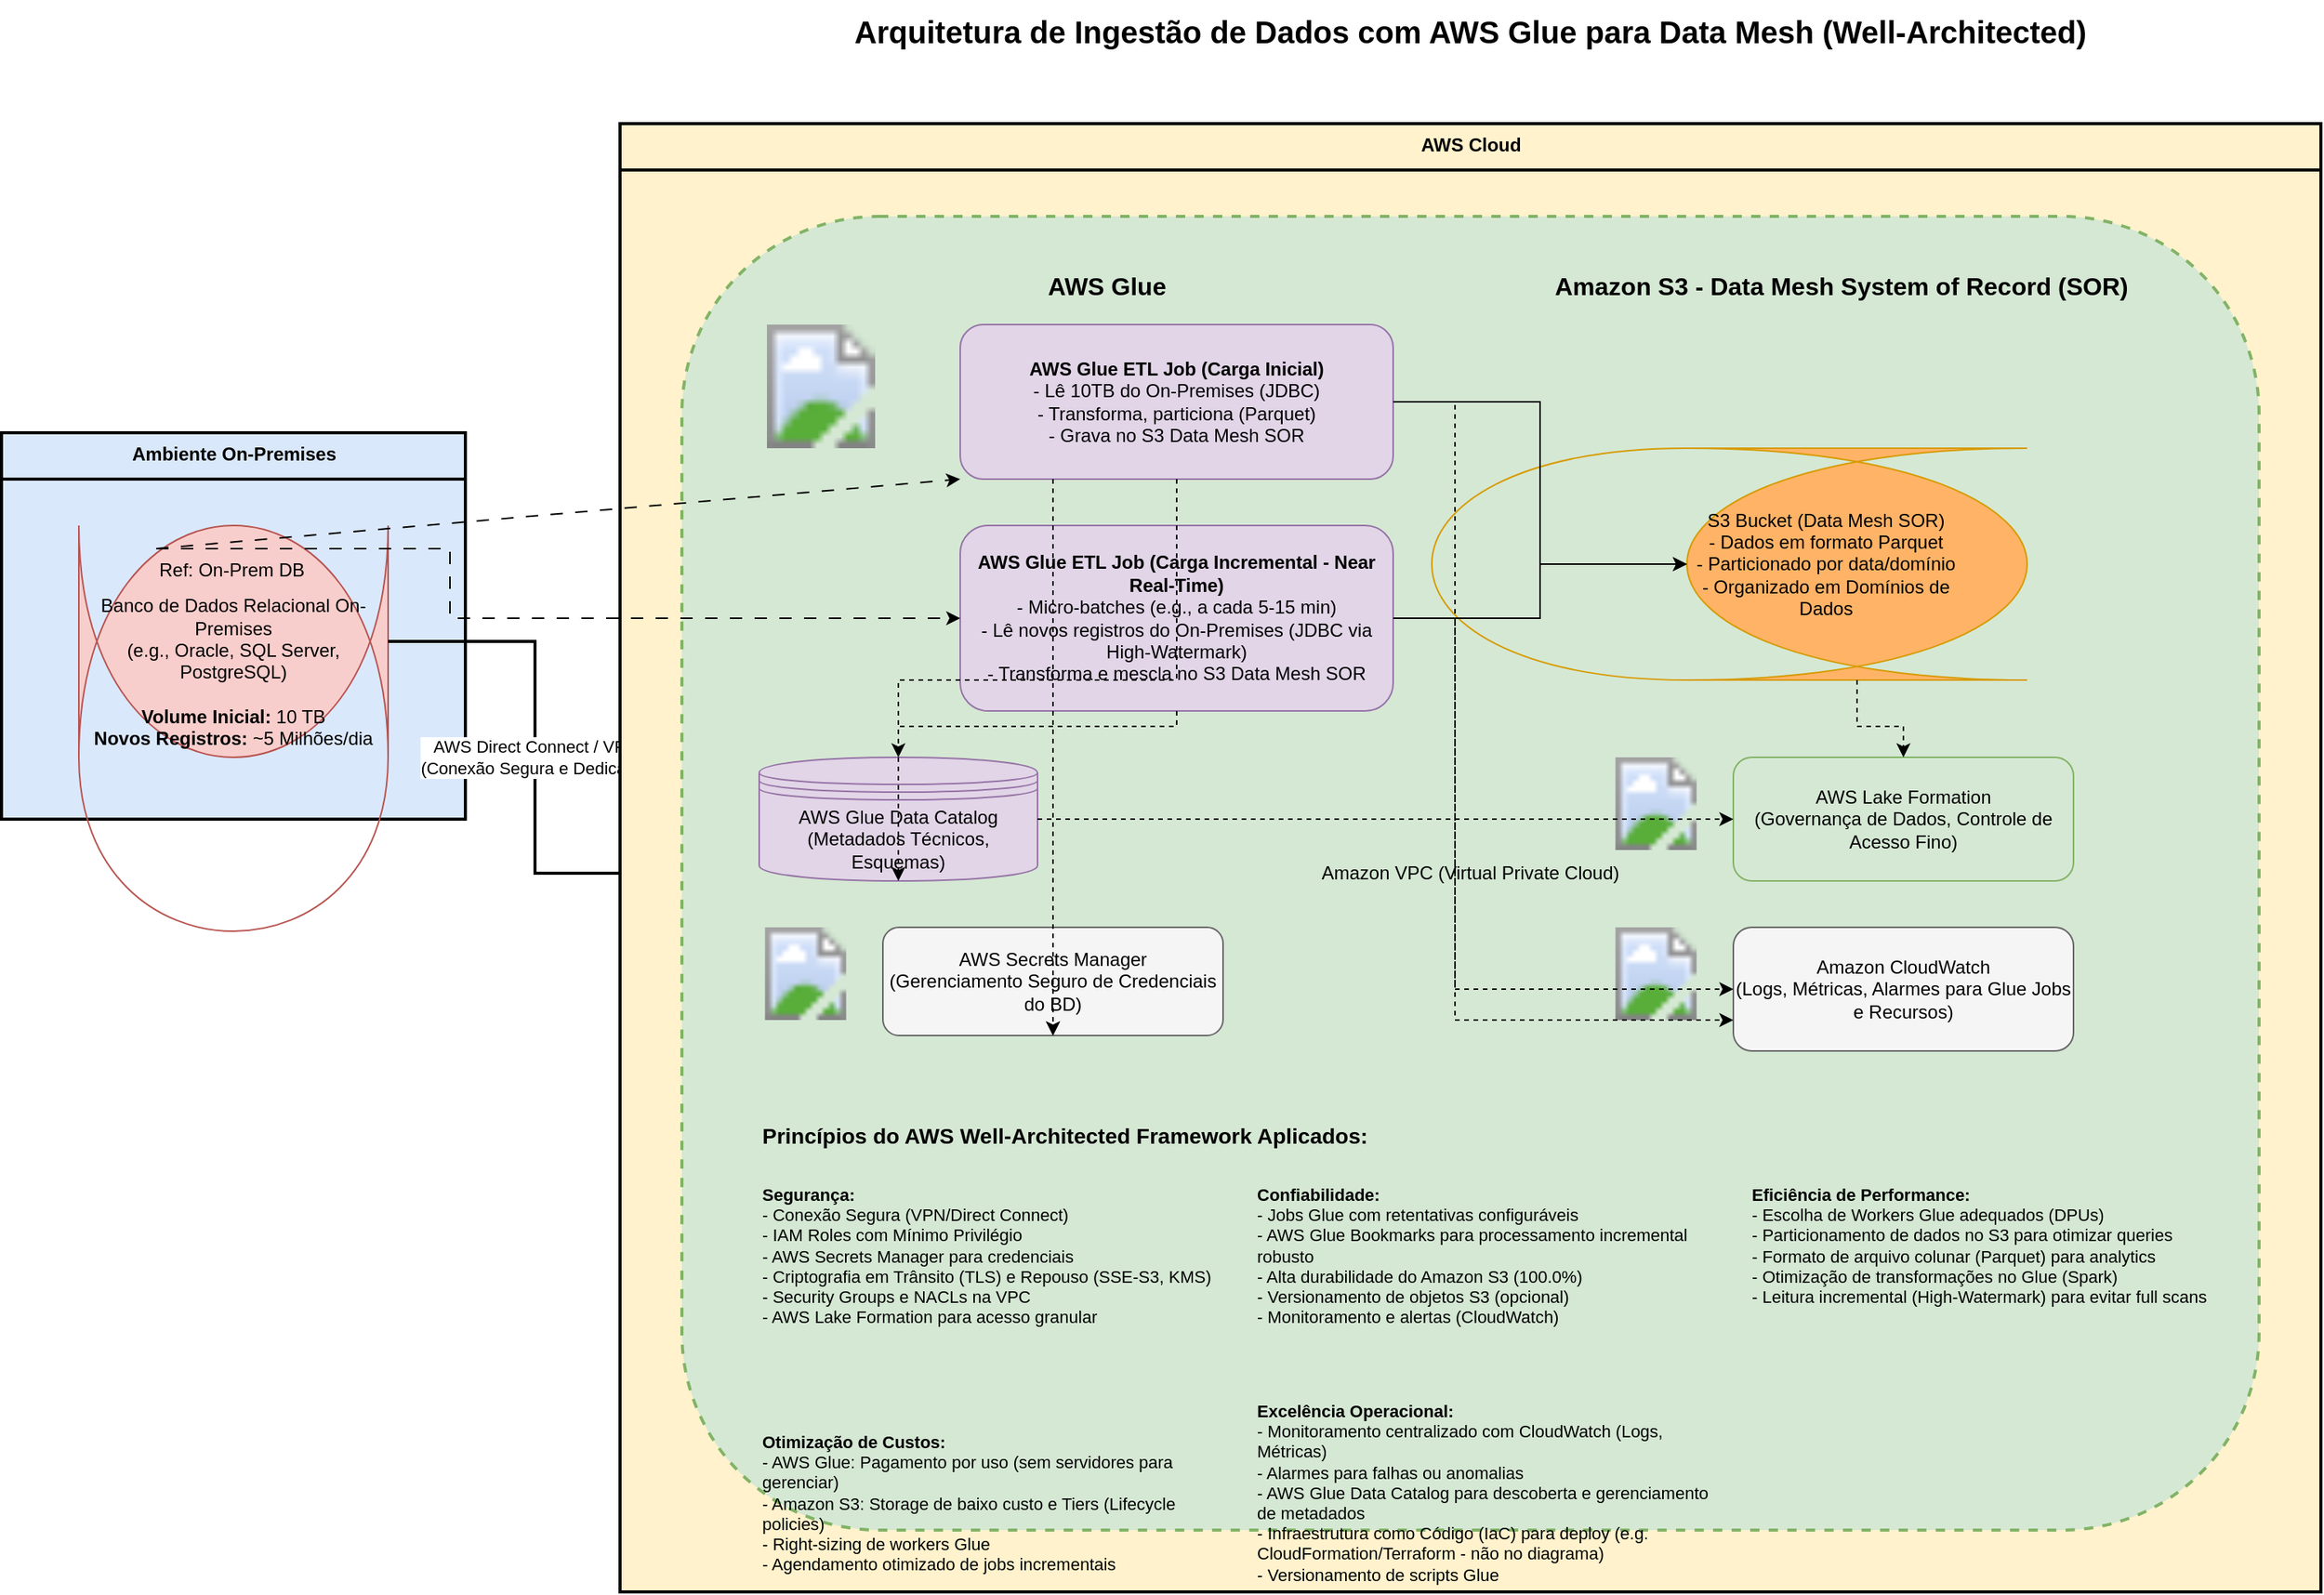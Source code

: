 <mxGraphModel dx="1800" dy="1200" grid="1" gridSize="10" guides="1" tooltips="1" connect="1" arrows="1" fold="1" page="1" pageScale="1" pageWidth="2000" pageHeight="1500" background="#ffffff">
  <root>
    <mxCell id="0"/>
    <mxCell id="1" parent="0"/>

    <mxCell id="title" value="Arquitetura de Ingestão de Dados com AWS Glue para Data Mesh (Well-Architected)" style="text;html=1;strokeColor=none;fillColor=none;align=center;verticalAlign=middle;whiteSpace=wrap;rounded=0;fontSize=20;fontStyle=1;" vertex="1" parent="1">
      <mxGeometry x="600" y="20" width="800" height="40" as="geometry"/>
    </mxCell>

    <mxCell id="onprem_zone" value="Ambiente On-Premises" style="swimlane;fontStyle=1;align=center;verticalAlign=top;childLayout=stackLayout;horizontal=1;startSize=30;horizontalStack=0;resizeParent=1;resizeParentMax=0;resizeLast=0;collapsible=1;marginBottom=0;html=1;strokeWidth=2;fillColor=#DAE8FC;swimlaneFillColor=#DAE8FC;" vertex="1" parent="1">
      <mxGeometry x="50" y="300" width="300" height="250" as="geometry"/>
    </mxCell>
    <mxCell id="onprem_db" value="Banco de Dados Relacional On-Premises&lt;br&gt;(e.g., Oracle, SQL Server, PostgreSQL)&lt;br&gt;&lt;br&gt;&lt;b&gt;Volume Inicial:&lt;/b&gt; 10 TB&lt;br&gt;&lt;b&gt;Novos Registros:&lt;/b&gt; ~5 Milhões/dia" style="shape=cylinder;whiteSpace=wrap;html=1;boundedLbl=1;backgroundOutline=1;size=15;fillColor=#F8CECC;strokeColor=#B85450;" vertex="1" parent="onprem_zone">
      <mxGeometry x="50" y="60" width="200" height="150" as="geometry"/>
    </mxCell>

    <mxCell id="connectivity_arrow" value="AWS Direct Connect / VPN&lt;br&gt;(Conexão Segura e Dedicada)" style="edgeStyle=orthogonalEdgeStyle;rounded=0;orthogonalLoop=1;jettySize=auto;html=1;entryX=0;entryY=0.5;strokeWidth=2;endArrow=classic;endFill=1;" edge="1" parent="1" source="onprem_db" target="aws_vpc">
      <mxGeometry relative="1" as="geometry">
        <mxPoint x="360" y="375" as="sourcePoint"/>
      </mxGeometry>
    </mxCell>

    <mxCell id="aws_cloud_boundary" value="AWS Cloud" style="swimlane;fontStyle=1;align=center;verticalAlign=top;startSize=30;collapsible=1;html=1;strokeWidth=2;fillColor=#FFF2CC;swimlaneFillColor=#FFF2CC;" vertex="1" parent="1">
      <mxGeometry x="450" y="100" width="1100" height="950" as="geometry">
        <mxRectangle x="450" y="100" width="120" height="30" as="alternateBounds"/>
      </mxGeometry>
    </mxCell>

    <mxCell id="aws_vpc" value="Amazon VPC (Virtual Private Cloud)" style="rounded=1;whiteSpace=wrap;html=1;fillColor=#D5E8D4;strokeColor=#82B366;dashed=1;strokeWidth=2;" vertex="1" parent="aws_cloud_boundary">
      <mxGeometry x="40" y="60" width="1020" height="850" as="geometry"/>
    </mxCell>

    <mxCell id="glue_service_label" value="AWS Glue" style="text;html=1;strokeColor=none;fillColor=none;align=center;verticalAlign=middle;whiteSpace=wrap;rounded=0;fontSize=16;fontStyle=1;" vertex="1" parent="aws_vpc">
      <mxGeometry x="200" y="30" width="150" height="30" as="geometry"/>
    </mxCell>
    <mxCell id="glue_icon" value="" style="image;html=1;image=https://d1.awsstatic.com/product-marketing/Analytics/AWS-Glue-icon.73c5ab27a86c4abfeb36e6c4587d1f7215fd2096.png;aspect=fixed;" vertex="1" parent="aws_vpc">
        <mxGeometry x="50" y="70" width="80" height="80" as="geometry"/>
    </mxCell>

    <mxCell id="glue_job_initial" value="&lt;b&gt;AWS Glue ETL Job (Carga Inicial)&lt;/b&gt;&lt;br&gt;- Lê 10TB do On-Premises (JDBC)&lt;br&gt;- Transforma, particiona (Parquet)&lt;br&gt;- Grava no S3 Data Mesh SOR" style="rounded=1;whiteSpace=wrap;html=1;fillColor=#E1D5E7;strokeColor=#9673A6;" vertex="1" parent="aws_vpc">
      <mxGeometry x="180" y="70" width="280" height="100" as="geometry"/>
    </mxCell>

    <mxCell id="glue_job_incremental" value="&lt;b&gt;AWS Glue ETL Job (Carga Incremental - Near Real-Time)&lt;/b&gt;&lt;br&gt;- Micro-batches (e.g., a cada 5-15 min)&lt;br&gt;- Lê novos registros do On-Premises (JDBC via High-Watermark)&lt;br&gt;- Transforma e mescla no S3 Data Mesh SOR" style="rounded=1;whiteSpace=wrap;html=1;fillColor=#E1D5E7;strokeColor=#9673A6;" vertex="1" parent="aws_vpc">
      <mxGeometry x="180" y="200" width="280" height="120" as="geometry"/>
    </mxCell>

    <mxCell id="glue_data_catalog" value="AWS Glue Data Catalog&lt;br&gt;(Metadados Técnicos, Esquemas)" style="shape=datastore;whiteSpace=wrap;html=1;fillColor=#E1D5E7;strokeColor=#9673A6;" vertex="1" parent="aws_vpc">
      <mxGeometry x="50" y="350" width="180" height="80" as="geometry"/>
    </mxCell>

    <mxCell id="s3_sor_label" value="Amazon S3 - Data Mesh System of Record (SOR)" style="text;html=1;strokeColor=none;fillColor=none;align=center;verticalAlign=middle;whiteSpace=wrap;rounded=0;fontSize=16;fontStyle=1;" vertex="1" parent="aws_vpc">
      <mxGeometry x="550" y="30" width="400" height="30" as="geometry"/>
    </mxCell>
    <mxCell id="s3_bucket_sor" value="S3 Bucket (Data Mesh SOR)&lt;br&gt;- Dados em formato Parquet&lt;br&gt;- Particionado por data/domínio&lt;br&gt;- Organizado em Domínios de Dados" style="shape=cylinder;direction=south;whiteSpace=wrap;html=1;boundedLbl=1;backgroundOutline=1;size=15;fillColor=#FFB366;strokeColor=#D79B00;" vertex="1" parent="aws_vpc">
      <mxGeometry x="650" y="150" width="220" height="150" as="geometry"/>
    </mxCell>

    <mxCell id="lake_formation_icon" value="" style="image;html=1;image=https://d1.awsstatic.com/product-marketing/Analytics/AWS-Lake-Formation-icon.6c977b1095e60965f99800d408a37cb2f0a36d71.png;aspect=fixed;" vertex="1" parent="aws_vpc">
        <mxGeometry x="600" y="350" width="60" height="60" as="geometry"/>
    </mxCell>
    <mxCell id="lake_formation" value="AWS Lake Formation&lt;br&gt;(Governança de Dados, Controle de Acesso Fino)" style="rounded=1;whiteSpace=wrap;html=1;fillColor=#D5E8D4;strokeColor=#82B366;" vertex="1" parent="aws_vpc">
      <mxGeometry x="680" y="350" width="220" height="80" as="geometry"/>
    </mxCell>

    <mxCell id="secrets_manager_icon" value="" style="image;html=1;image=https://d1.awsstatic.com/product-marketing/Security/AWS-Secrets-Manager-icon.0c2369c16a12a77c5b66267021f3e10fca80cb97.png;aspect=fixed;" vertex="1" parent="aws_vpc">
        <mxGeometry x="50" y="460" width="60" height="60" as="geometry"/>
    </mxCell>
    <mxCell id="secrets_manager" value="AWS Secrets Manager&lt;br&gt;(Gerenciamento Seguro de Credenciais do BD)" style="rounded=1;whiteSpace=wrap;html=1;fillColor=#F5F5F5;strokeColor=#666666;" vertex="1" parent="aws_vpc">
      <mxGeometry x="130" y="460" width="220" height="70" as="geometry"/>
    </mxCell>

    <mxCell id="cloudwatch_icon" value="" style="image;html=1;image=https://d1.awsstatic.com/product-marketing/Management%20and%20Governance/Amazon-CloudWatch-icon.cd703918d3650f031287391ccf82ab221f368b51.png;aspect=fixed;" vertex="1" parent="aws_vpc">
        <mxGeometry x="600" y="460" width="60" height="60" as="geometry"/>
    </mxCell>
    <mxCell id="cloudwatch" value="Amazon CloudWatch&lt;br&gt;(Logs, Métricas, Alarmes para Glue Jobs e Recursos)" style="rounded=1;whiteSpace=wrap;html=1;fillColor=#F5F5F5;strokeColor=#666666;" vertex="1" parent="aws_vpc">
      <mxGeometry x="680" y="460" width="220" height="80" as="geometry"/>
    </mxCell>

    <mxCell id="edge_onprem_glue_initial" style="edgeStyle=orthogonalEdgeStyle;rounded=0;orthogonalLoop=1;jettySize=auto;html=1;strokeWidth=1;endArrow=classic;endFill=1;dashed=1;dashPattern=8 8;" edge="1" parent="aws_vpc" source="onprem_db_placeholder" target="glue_job_initial">
      <mxGeometry relative="1" as="geometry">
        <mxPoint x="-250" y="120" as="sourcePoint"/> </mxGeometry>
    </mxCell>
    <mxCell id="onprem_db_placeholder" value="Ref: On-Prem DB" style="text;opacity=0;" vertex="1" parent="1"> <mxGeometry x="150" y="375" as="geometry"/>
    </mxCell>

    <mxCell id="edge_onprem_glue_incremental" style="edgeStyle=orthogonalEdgeStyle;rounded=0;orthogonalLoop=1;jettySize=auto;html=1;strokeWidth=1;endArrow=classic;endFill=1;dashed=1;dashPattern=8 8;" edge="1" parent="aws_vpc" source="onprem_db_placeholder" target="glue_job_incremental">
      <mxGeometry relative="1" as="geometry">
        <mxPoint x="-250" y="260" as="sourcePoint"/> <Array as="points">
            <mxPoint x="-150" y="260"/>
          </Array>
      </mxGeometry>
    </mxCell>

    <mxCell id="edge_glue_initial_s3" style="edgeStyle=orthogonalEdgeStyle;rounded=0;orthogonalLoop=1;jettySize=auto;html=1;strokeWidth=1;endArrow=classic;endFill=1;" edge="1" parent="aws_vpc" source="glue_job_initial" target="s3_bucket_sor">
      <mxGeometry relative="1" as="geometry"/>
    </mxCell>
    <mxCell id="edge_glue_incremental_s3" style="edgeStyle=orthogonalEdgeStyle;rounded=0;orthogonalLoop=1;jettySize=auto;html=1;strokeWidth=1;endArrow=classic;endFill=1;" edge="1" parent="aws_vpc" source="glue_job_incremental" target="s3_bucket_sor">
      <mxGeometry relative="1" as="geometry"/>
    </mxCell>

    <mxCell id="edge_glue_jobs_catalog" style="edgeStyle=orthogonalEdgeStyle;rounded=0;orthogonalLoop=1;jettySize=auto;html=1;strokeWidth=1;endArrow=classic;endFill=1;dashed=1;" edge="1" parent="aws_vpc" source="glue_job_initial" target="glue_data_catalog">
      <mxGeometry relative="1" as="geometry">
        <Array as="points">
          <mxPoint x="320" y="300"/>
          <mxPoint x="140" y="300"/>
        </Array>
      </mxGeometry>
    </mxCell>
     <mxCell id="edge_glue_inc_jobs_catalog" style="edgeStyle=orthogonalEdgeStyle;rounded=0;orthogonalLoop=1;jettySize=auto;html=1;strokeWidth=1;endArrow=classic;endFill=1;dashed=1;entryX=0.5;entryY=1;entryDx=0;entryDy=0;" edge="1" parent="aws_vpc" source="glue_job_incremental" target="glue_data_catalog">
      <mxGeometry relative="1" as="geometry">
         <Array as="points">
          <mxPoint x="320" y="330"/>
          <mxPoint x="140" y="330"/>
        </Array>
      </mxGeometry>
    </mxCell>

    <mxCell id="edge_s3_lakeformation" style="edgeStyle=orthogonalEdgeStyle;rounded=0;orthogonalLoop=1;jettySize=auto;html=1;strokeWidth=1;endArrow=classic;endFill=1;dashed=1;" edge="1" parent="aws_vpc" source="s3_bucket_sor" target="lake_formation">
      <mxGeometry relative="1" as="geometry">
        <Array as="points">
          <mxPoint x="760" y="330"/>
          <mxPoint x="790" y="330"/>
        </Array>
      </mxGeometry>
    </mxCell>
    <mxCell id="edge_catalog_lakeformation" style="edgeStyle=orthogonalEdgeStyle;rounded=0;orthogonalLoop=1;jettySize=auto;html=1;strokeWidth=1;endArrow=classic;endFill=1;dashed=1;" edge="1" parent="aws_vpc" source="glue_data_catalog" target="lake_formation">
      <mxGeometry relative="1" as="geometry">
         <Array as="points">
          <mxPoint x="300" y="390"/>
          <mxPoint x="300" y="390"/>
        </Array>
      </mxGeometry>
    </mxCell>

    <mxCell id="edge_glue_secrets" style="edgeStyle=orthogonalEdgeStyle;rounded=0;orthogonalLoop=1;jettySize=auto;html=1;strokeWidth=1;endArrow=classic;endFill=1;dashed=1;entryX=0.5;entryY=1;entryDx=0;entryDy=0;" edge="1" parent="aws_vpc" source="glue_job_initial" target="secrets_manager">
      <mxGeometry relative="1" as="geometry">
        <Array as="points">
          <mxPoint x="240" y="400"/>
        </Array>
      </mxGeometry>
    </mxCell>
     <mxCell id="edge_glue_inc_secrets" style="edgeStyle=orthogonalEdgeStyle;rounded=0;orthogonalLoop=1;jettySize=auto;html=1;strokeWidth=1;endArrow=classic;endFill=1;dashed=1;entryX=0.5;entryY=1;entryDx=0;entryDy=0;" edge="1" parent="aws_vpc" source="glue_job_incremental" target="secrets_manager">
      <mxGeometry relative="1" as="geometry">
         <Array as="points">
          <mxPoint x="240" y="420"/>
        </Array>
      </mxGeometry>
    </mxCell>

    <mxCell id="edge_glue_cloudwatch" style="edgeStyle=orthogonalEdgeStyle;rounded=0;orthogonalLoop=1;jettySize=auto;html=1;strokeWidth=1;endArrow=classic;endFill=1;dashed=1;" edge="1" parent="aws_vpc" source="glue_job_initial" target="cloudwatch">
      <mxGeometry relative="1" as="geometry">
        <Array as="points">
          <mxPoint x="500" y="120"/>
          <mxPoint x="500" y="500"/>
          <mxPoint x="680" y="500"/>
        </Array>
      </mxGeometry>
    </mxCell>
     <mxCell id="edge_glue_inc_cloudwatch" style="edgeStyle=orthogonalEdgeStyle;rounded=0;orthogonalLoop=1;jettySize=auto;html=1;strokeWidth=1;endArrow=classic;endFill=1;dashed=1;" edge="1" parent="aws_vpc" source="glue_job_incremental" target="cloudwatch">
      <mxGeometry relative="1" as="geometry">
        <Array as="points">
          <mxPoint x="500" y="260"/>
          <mxPoint x="500" y="520"/>
          <mxPoint x="680" y="520"/>
        </Array>
      </mxGeometry>
    </mxCell>

    <mxCell id="waf_title" value="Princípios do AWS Well-Architected Framework Aplicados:" style="text;html=1;strokeColor=none;fillColor=none;align=left;verticalAlign=middle;whiteSpace=wrap;rounded=0;fontSize=14;fontStyle=1;" vertex="1" parent="aws_vpc">
      <mxGeometry x="50" y="580" width="450" height="30" as="geometry"/>
    </mxCell>

    <mxCell id="waf_security" value="&lt;b&gt;Segurança:&lt;/b&gt;&lt;br&gt;- Conexão Segura (VPN/Direct Connect)&lt;br&gt;- IAM Roles com Mínimo Privilégio&lt;br&gt;- AWS Secrets Manager para credenciais&lt;br&gt;- Criptografia em Trânsito (TLS) e Repouso (SSE-S3, KMS)&lt;br&gt;- Security Groups e NACLs na VPC&lt;br&gt;- AWS Lake Formation para acesso granular" style="text;html=1;strokeColor=none;fillColor=none;align=left;verticalAlign=top;whiteSpace=wrap;rounded=0;fontSize=11;" vertex="1" parent="aws_vpc">
      <mxGeometry x="50" y="620" width="300" height="150" as="geometry"/>
    </mxCell>

    <mxCell id="waf_reliability" value="&lt;b&gt;Confiabilidade:&lt;/b&gt;&lt;br&gt;- Jobs Glue com retentativas configuráveis&lt;br&gt;- AWS Glue Bookmarks para processamento incremental robusto&lt;br&gt;- Alta durabilidade do Amazon S3 (100.0%)&lt;br&gt;- Versionamento de objetos S3 (opcional)&lt;br&gt;- Monitoramento e alertas (CloudWatch)" style="text;html=1;strokeColor=none;fillColor=none;align=left;verticalAlign=top;whiteSpace=wrap;rounded=0;fontSize=11;" vertex="1" parent="aws_vpc">
      <mxGeometry x="370" y="620" width="300" height="130" as="geometry"/>
    </mxCell>

    <mxCell id="waf_performance" value="&lt;b&gt;Eficiência de Performance:&lt;/b&gt;&lt;br&gt;- Escolha de Workers Glue adequados (DPUs)&lt;br&gt;- Particionamento de dados no S3 para otimizar queries&lt;br&gt;- Formato de arquivo colunar (Parquet) para analytics&lt;br&gt;- Otimização de transformações no Glue (Spark)&lt;br&gt;- Leitura incremental (High-Watermark) para evitar full scans" style="text;html=1;strokeColor=none;fillColor=none;align=left;verticalAlign=top;whiteSpace=wrap;rounded=0;fontSize=11;" vertex="1" parent="aws_vpc">
      <mxGeometry x="690" y="620" width="300" height="130" as="geometry"/>
    </mxCell>

    <mxCell id="waf_cost" value="&lt;b&gt;Otimização de Custos:&lt;/b&gt;&lt;br&gt;- AWS Glue: Pagamento por uso (sem servidores para gerenciar)&lt;br&gt;- Amazon S3: Storage de baixo custo e Tiers (Lifecycle policies)&lt;br&gt;- Right-sizing de workers Glue&lt;br&gt;- Agendamento otimizado de jobs incrementais" style="text;html=1;strokeColor=none;fillColor=none;align=left;verticalAlign=top;whiteSpace=wrap;rounded=0;fontSize=11;" vertex="1" parent="aws_vpc">
      <mxGeometry x="50" y="780" width="300" height="100" as="geometry"/>
    </mxCell>

    <mxCell id="waf_operational" value="&lt;b&gt;Excelência Operacional:&lt;/b&gt;&lt;br&gt;- Monitoramento centralizado com CloudWatch (Logs, Métricas)&lt;br&gt;- Alarmes para falhas ou anomalias&lt;br&gt;- AWS Glue Data Catalog para descoberta e gerenciamento de metadados&lt;br&gt;- Infraestrutura como Código (IaC) para deploy (e.g. CloudFormation/Terraform - não no diagrama)&lt;br&gt;- Versionamento de scripts Glue" style="text;html=1;strokeColor=none;fillColor=none;align=left;verticalAlign=top;whiteSpace=wrap;rounded=0;fontSize=11;" vertex="1" parent="aws_vpc">
      <mxGeometry x="370" y="760" width="300" height="130" as="geometry"/>
    </mxCell>

  </root>
</mxGraphModel>
